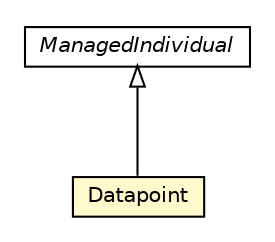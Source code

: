 #!/usr/local/bin/dot
#
# Class diagram 
# Generated by UMLGraph version R5_6-24-gf6e263 (http://www.umlgraph.org/)
#

digraph G {
	edge [fontname="Helvetica",fontsize=10,labelfontname="Helvetica",labelfontsize=10];
	node [fontname="Helvetica",fontsize=10,shape=plaintext];
	nodesep=0.25;
	ranksep=0.5;
	// org.universAAL.ontology.lddi.config.datapoints.Datapoint
	c131110 [label=<<table title="org.universAAL.ontology.lddi.config.datapoints.Datapoint" border="0" cellborder="1" cellspacing="0" cellpadding="2" port="p" bgcolor="lemonChiffon" href="./Datapoint.html">
		<tr><td><table border="0" cellspacing="0" cellpadding="1">
<tr><td align="center" balign="center"> Datapoint </td></tr>
		</table></td></tr>
		</table>>, URL="./Datapoint.html", fontname="Helvetica", fontcolor="black", fontsize=10.0];
	//org.universAAL.ontology.lddi.config.datapoints.Datapoint extends org.universAAL.middleware.owl.ManagedIndividual
	c131276:p -> c131110:p [dir=back,arrowtail=empty];
	// org.universAAL.middleware.owl.ManagedIndividual
	c131276 [label=<<table title="org.universAAL.middleware.owl.ManagedIndividual" border="0" cellborder="1" cellspacing="0" cellpadding="2" port="p" href="http://java.sun.com/j2se/1.4.2/docs/api/org/universAAL/middleware/owl/ManagedIndividual.html">
		<tr><td><table border="0" cellspacing="0" cellpadding="1">
<tr><td align="center" balign="center"><font face="Helvetica-Oblique"> ManagedIndividual </font></td></tr>
		</table></td></tr>
		</table>>, URL="http://java.sun.com/j2se/1.4.2/docs/api/org/universAAL/middleware/owl/ManagedIndividual.html", fontname="Helvetica", fontcolor="black", fontsize=10.0];
}

